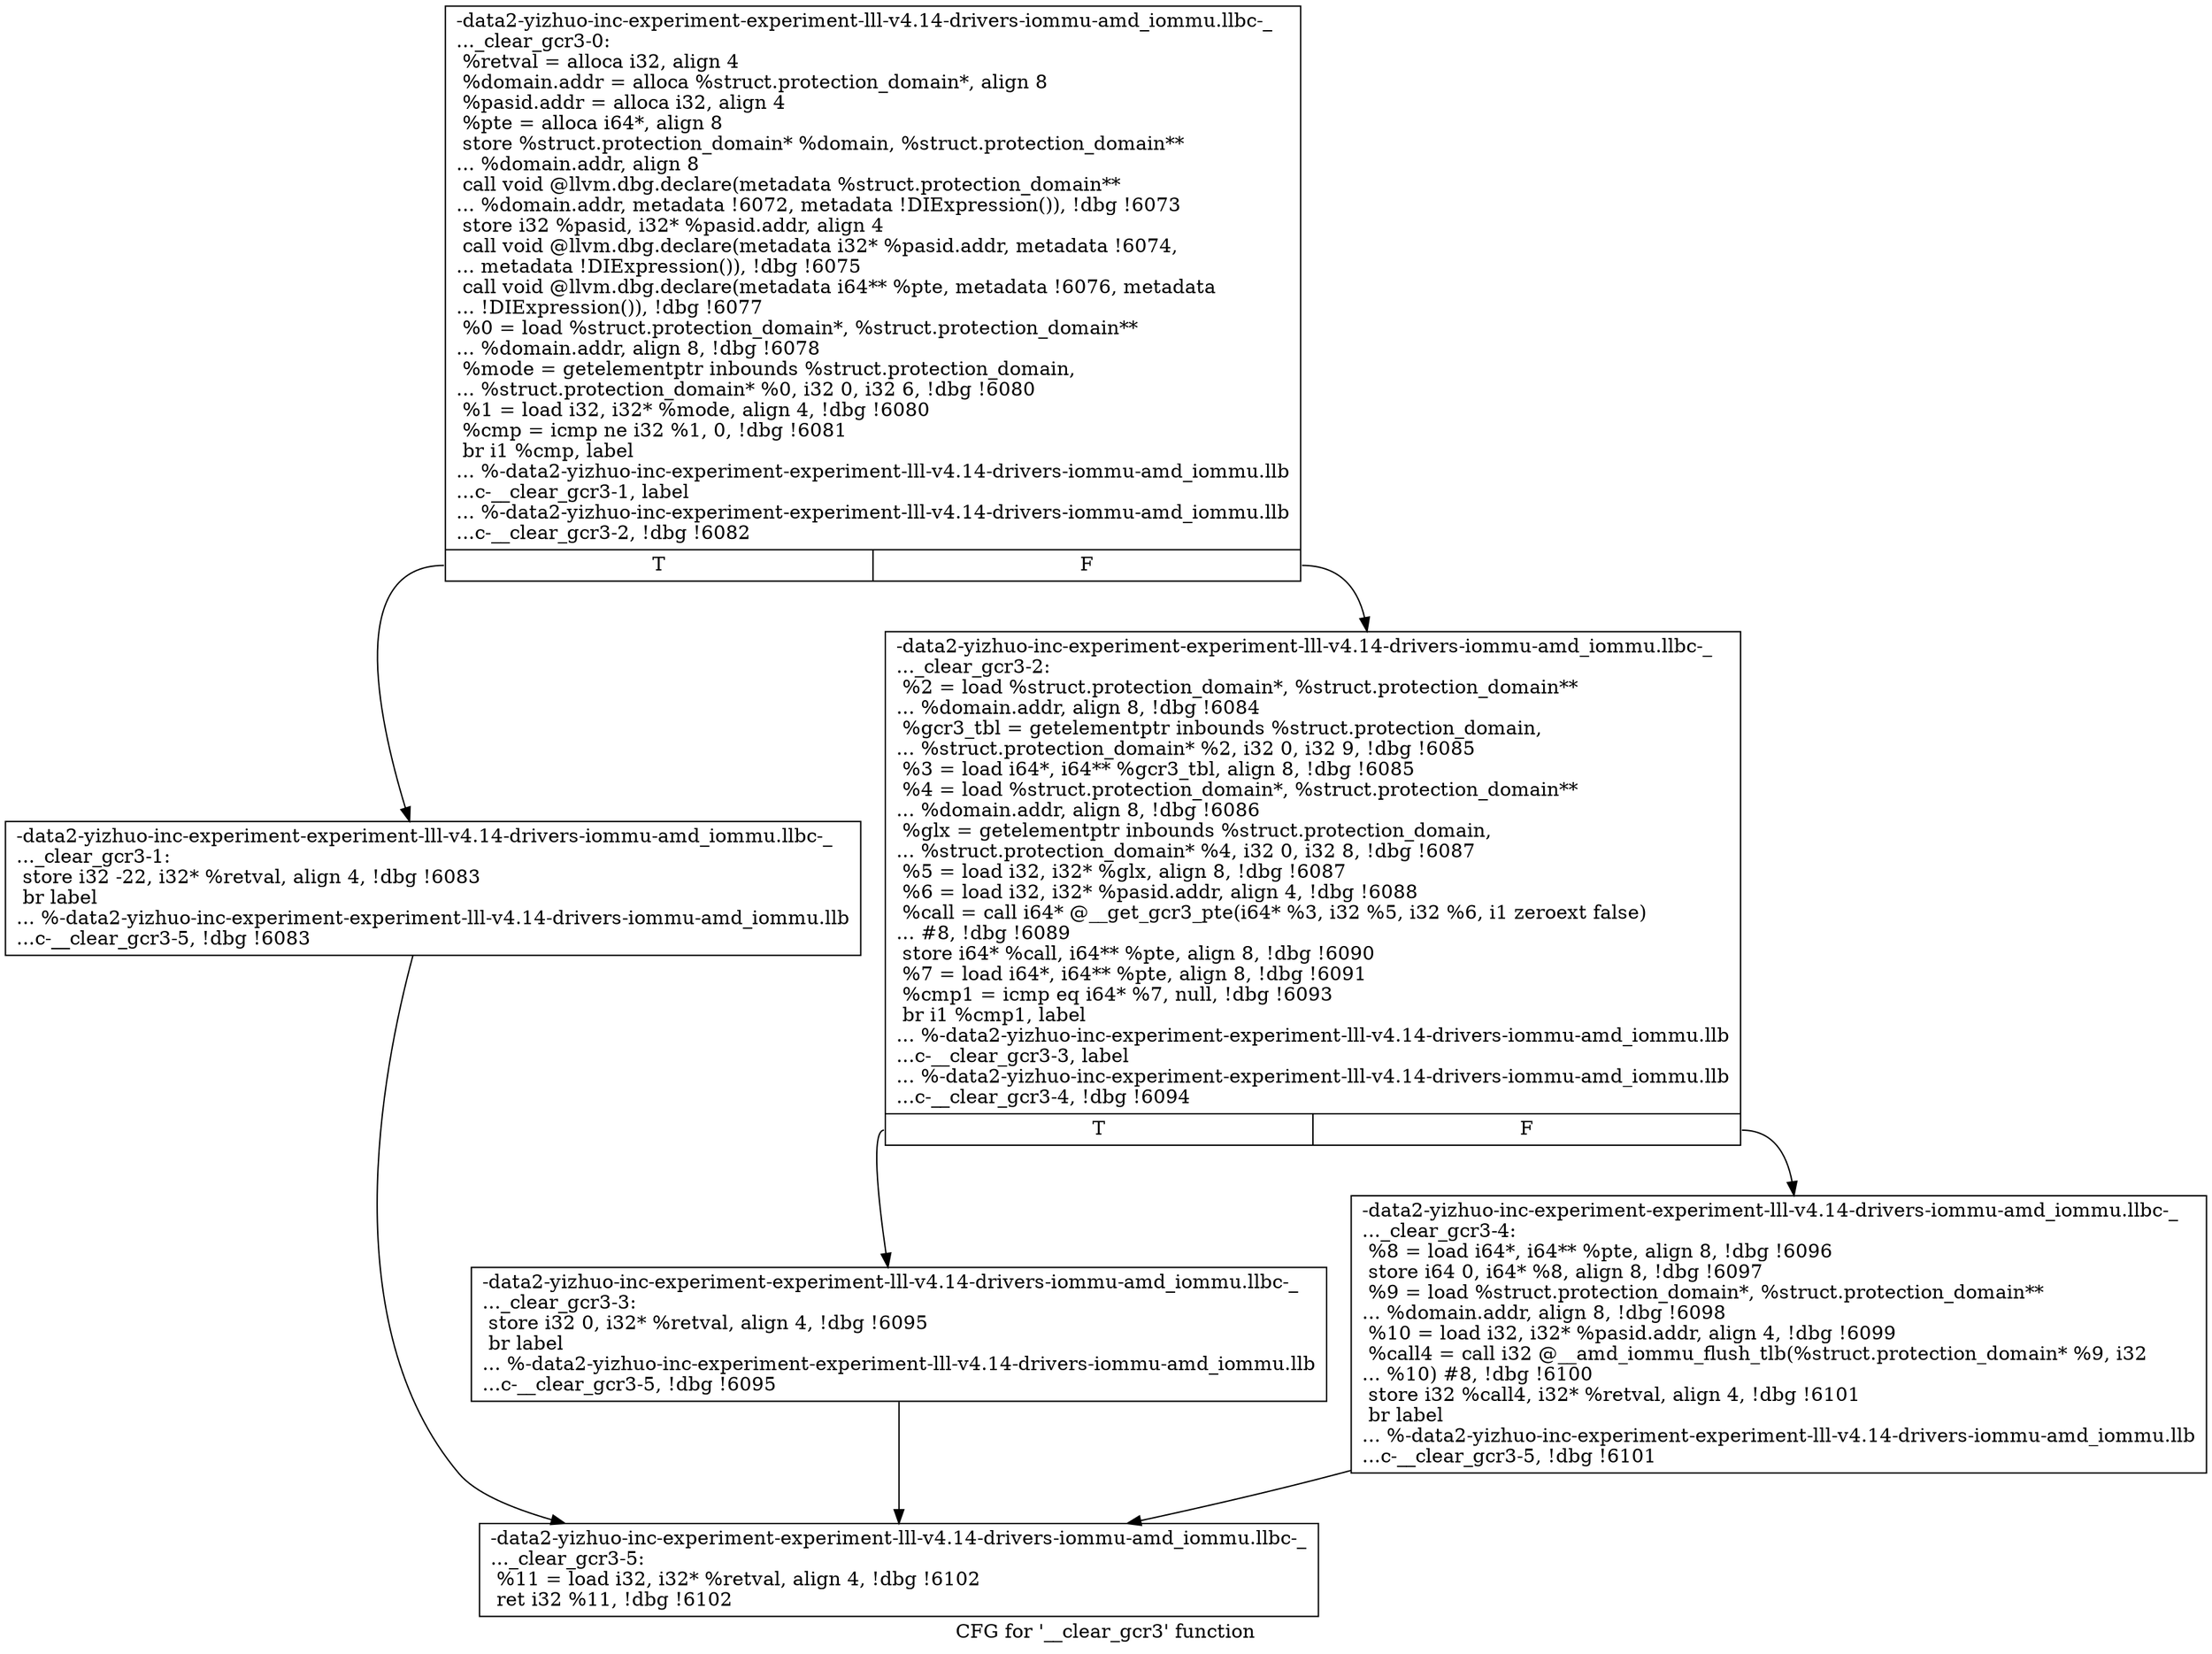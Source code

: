digraph "CFG for '__clear_gcr3' function" {
	label="CFG for '__clear_gcr3' function";

	Node0x561b9450e610 [shape=record,label="{-data2-yizhuo-inc-experiment-experiment-lll-v4.14-drivers-iommu-amd_iommu.llbc-_\l..._clear_gcr3-0:\l  %retval = alloca i32, align 4\l  %domain.addr = alloca %struct.protection_domain*, align 8\l  %pasid.addr = alloca i32, align 4\l  %pte = alloca i64*, align 8\l  store %struct.protection_domain* %domain, %struct.protection_domain**\l... %domain.addr, align 8\l  call void @llvm.dbg.declare(metadata %struct.protection_domain**\l... %domain.addr, metadata !6072, metadata !DIExpression()), !dbg !6073\l  store i32 %pasid, i32* %pasid.addr, align 4\l  call void @llvm.dbg.declare(metadata i32* %pasid.addr, metadata !6074,\l... metadata !DIExpression()), !dbg !6075\l  call void @llvm.dbg.declare(metadata i64** %pte, metadata !6076, metadata\l... !DIExpression()), !dbg !6077\l  %0 = load %struct.protection_domain*, %struct.protection_domain**\l... %domain.addr, align 8, !dbg !6078\l  %mode = getelementptr inbounds %struct.protection_domain,\l... %struct.protection_domain* %0, i32 0, i32 6, !dbg !6080\l  %1 = load i32, i32* %mode, align 4, !dbg !6080\l  %cmp = icmp ne i32 %1, 0, !dbg !6081\l  br i1 %cmp, label\l... %-data2-yizhuo-inc-experiment-experiment-lll-v4.14-drivers-iommu-amd_iommu.llb\l...c-__clear_gcr3-1, label\l... %-data2-yizhuo-inc-experiment-experiment-lll-v4.14-drivers-iommu-amd_iommu.llb\l...c-__clear_gcr3-2, !dbg !6082\l|{<s0>T|<s1>F}}"];
	Node0x561b9450e610:s0 -> Node0x561b94514b10;
	Node0x561b9450e610:s1 -> Node0x561b94514b60;
	Node0x561b94514b10 [shape=record,label="{-data2-yizhuo-inc-experiment-experiment-lll-v4.14-drivers-iommu-amd_iommu.llbc-_\l..._clear_gcr3-1: \l  store i32 -22, i32* %retval, align 4, !dbg !6083\l  br label\l... %-data2-yizhuo-inc-experiment-experiment-lll-v4.14-drivers-iommu-amd_iommu.llb\l...c-__clear_gcr3-5, !dbg !6083\l}"];
	Node0x561b94514b10 -> Node0x561b94514c50;
	Node0x561b94514b60 [shape=record,label="{-data2-yizhuo-inc-experiment-experiment-lll-v4.14-drivers-iommu-amd_iommu.llbc-_\l..._clear_gcr3-2: \l  %2 = load %struct.protection_domain*, %struct.protection_domain**\l... %domain.addr, align 8, !dbg !6084\l  %gcr3_tbl = getelementptr inbounds %struct.protection_domain,\l... %struct.protection_domain* %2, i32 0, i32 9, !dbg !6085\l  %3 = load i64*, i64** %gcr3_tbl, align 8, !dbg !6085\l  %4 = load %struct.protection_domain*, %struct.protection_domain**\l... %domain.addr, align 8, !dbg !6086\l  %glx = getelementptr inbounds %struct.protection_domain,\l... %struct.protection_domain* %4, i32 0, i32 8, !dbg !6087\l  %5 = load i32, i32* %glx, align 8, !dbg !6087\l  %6 = load i32, i32* %pasid.addr, align 4, !dbg !6088\l  %call = call i64* @__get_gcr3_pte(i64* %3, i32 %5, i32 %6, i1 zeroext false)\l... #8, !dbg !6089\l  store i64* %call, i64** %pte, align 8, !dbg !6090\l  %7 = load i64*, i64** %pte, align 8, !dbg !6091\l  %cmp1 = icmp eq i64* %7, null, !dbg !6093\l  br i1 %cmp1, label\l... %-data2-yizhuo-inc-experiment-experiment-lll-v4.14-drivers-iommu-amd_iommu.llb\l...c-__clear_gcr3-3, label\l... %-data2-yizhuo-inc-experiment-experiment-lll-v4.14-drivers-iommu-amd_iommu.llb\l...c-__clear_gcr3-4, !dbg !6094\l|{<s0>T|<s1>F}}"];
	Node0x561b94514b60:s0 -> Node0x561b94514bb0;
	Node0x561b94514b60:s1 -> Node0x561b94514c00;
	Node0x561b94514bb0 [shape=record,label="{-data2-yizhuo-inc-experiment-experiment-lll-v4.14-drivers-iommu-amd_iommu.llbc-_\l..._clear_gcr3-3: \l  store i32 0, i32* %retval, align 4, !dbg !6095\l  br label\l... %-data2-yizhuo-inc-experiment-experiment-lll-v4.14-drivers-iommu-amd_iommu.llb\l...c-__clear_gcr3-5, !dbg !6095\l}"];
	Node0x561b94514bb0 -> Node0x561b94514c50;
	Node0x561b94514c00 [shape=record,label="{-data2-yizhuo-inc-experiment-experiment-lll-v4.14-drivers-iommu-amd_iommu.llbc-_\l..._clear_gcr3-4: \l  %8 = load i64*, i64** %pte, align 8, !dbg !6096\l  store i64 0, i64* %8, align 8, !dbg !6097\l  %9 = load %struct.protection_domain*, %struct.protection_domain**\l... %domain.addr, align 8, !dbg !6098\l  %10 = load i32, i32* %pasid.addr, align 4, !dbg !6099\l  %call4 = call i32 @__amd_iommu_flush_tlb(%struct.protection_domain* %9, i32\l... %10) #8, !dbg !6100\l  store i32 %call4, i32* %retval, align 4, !dbg !6101\l  br label\l... %-data2-yizhuo-inc-experiment-experiment-lll-v4.14-drivers-iommu-amd_iommu.llb\l...c-__clear_gcr3-5, !dbg !6101\l}"];
	Node0x561b94514c00 -> Node0x561b94514c50;
	Node0x561b94514c50 [shape=record,label="{-data2-yizhuo-inc-experiment-experiment-lll-v4.14-drivers-iommu-amd_iommu.llbc-_\l..._clear_gcr3-5: \l  %11 = load i32, i32* %retval, align 4, !dbg !6102\l  ret i32 %11, !dbg !6102\l}"];
}
